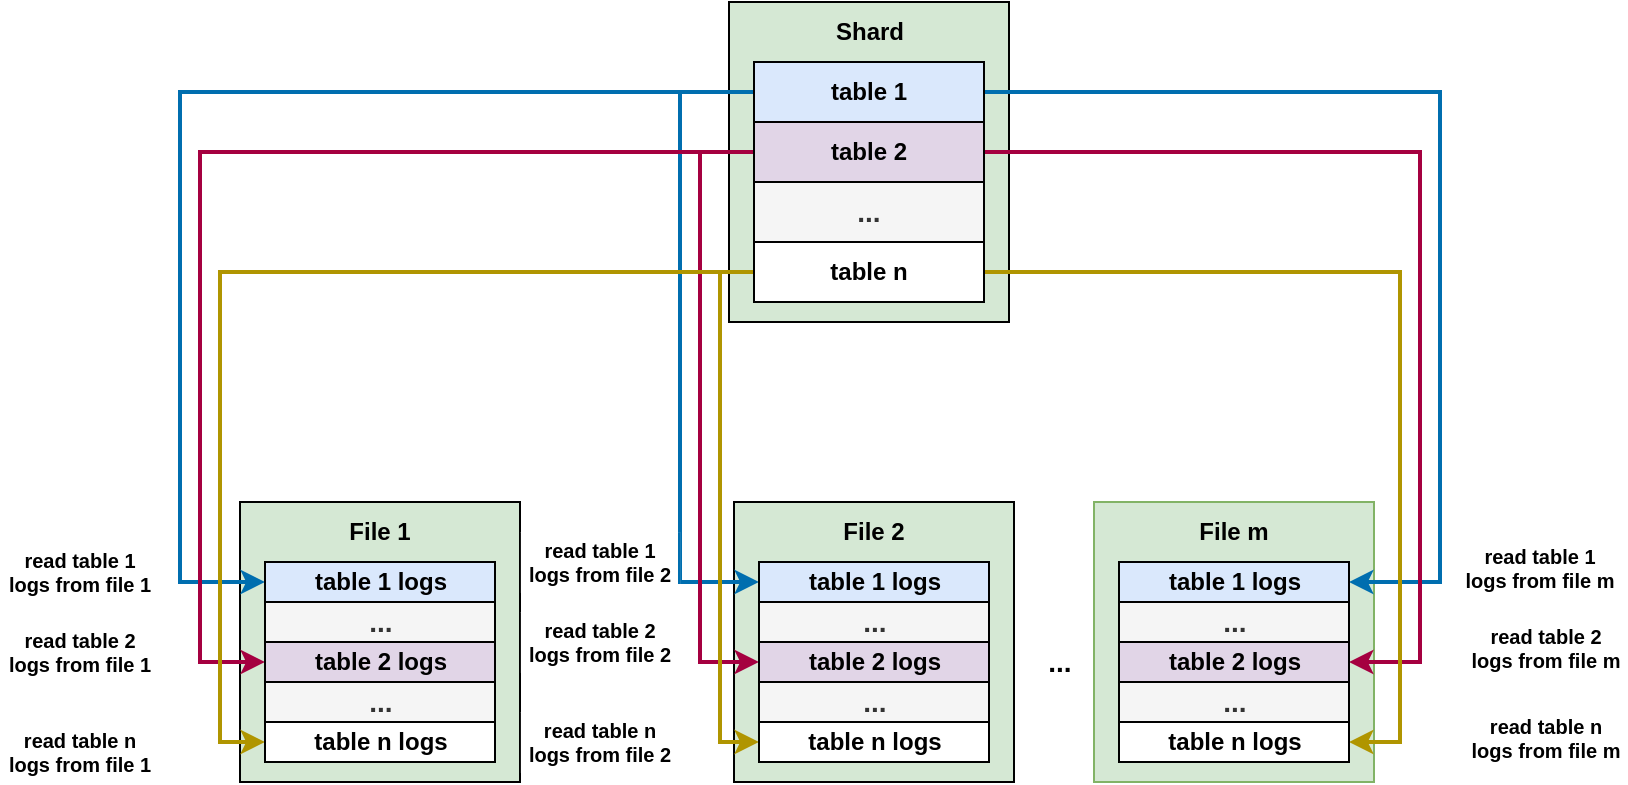 <mxfile version="21.6.5" type="github">
  <diagram name="第 1 页" id="K2gPLgGYFfyZ1PjBPnc_">
    <mxGraphModel dx="1224" dy="558" grid="1" gridSize="10" guides="1" tooltips="1" connect="1" arrows="1" fold="1" page="1" pageScale="1" pageWidth="827" pageHeight="1169" math="0" shadow="0">
      <root>
        <mxCell id="0" />
        <mxCell id="1" parent="0" />
        <mxCell id="d2luuPzeZMeKNCECwPl0-55" value="" style="rounded=0;whiteSpace=wrap;html=1;fillColor=#d5e8d4;strokeColor=#82B366;fontStyle=1" parent="1" vertex="1">
          <mxGeometry x="547" y="390" width="140" height="140" as="geometry" />
        </mxCell>
        <mxCell id="d2luuPzeZMeKNCECwPl0-56" value="" style="rounded=0;whiteSpace=wrap;html=1;fillColor=#d5e8d4;strokeColor=#000000;fontStyle=1" parent="1" vertex="1">
          <mxGeometry x="367" y="390" width="140" height="140" as="geometry" />
        </mxCell>
        <mxCell id="d2luuPzeZMeKNCECwPl0-57" value="" style="rounded=0;whiteSpace=wrap;html=1;fillColor=#d5e8d4;strokeColor=#000000;fontStyle=1" parent="1" vertex="1">
          <mxGeometry x="120" y="390" width="140" height="140" as="geometry" />
        </mxCell>
        <mxCell id="d2luuPzeZMeKNCECwPl0-61" value="" style="rounded=0;whiteSpace=wrap;html=1;fillColor=#d5e8d4;strokeColor=#000000;fontStyle=1" parent="1" vertex="1">
          <mxGeometry x="364.5" y="140" width="140" height="160" as="geometry" />
        </mxCell>
        <mxCell id="d2luuPzeZMeKNCECwPl0-89" style="edgeStyle=orthogonalEdgeStyle;rounded=0;orthogonalLoop=1;jettySize=auto;html=1;exitX=0;exitY=0.5;exitDx=0;exitDy=0;entryX=0;entryY=0.5;entryDx=0;entryDy=0;fontStyle=1;fillColor=#1ba1e2;strokeColor=#006EAF;strokeWidth=2;" parent="1" source="d2luuPzeZMeKNCECwPl0-62" target="d2luuPzeZMeKNCECwPl0-67" edge="1">
          <mxGeometry relative="1" as="geometry">
            <Array as="points">
              <mxPoint x="90" y="185" />
              <mxPoint x="90" y="430" />
            </Array>
          </mxGeometry>
        </mxCell>
        <mxCell id="d2luuPzeZMeKNCECwPl0-90" style="edgeStyle=orthogonalEdgeStyle;rounded=0;orthogonalLoop=1;jettySize=auto;html=1;exitX=0;exitY=0.5;exitDx=0;exitDy=0;entryX=0;entryY=0.5;entryDx=0;entryDy=0;fontStyle=1;fillColor=#1ba1e2;strokeColor=#006EAF;strokeWidth=2;" parent="1" source="d2luuPzeZMeKNCECwPl0-62" target="d2luuPzeZMeKNCECwPl0-72" edge="1">
          <mxGeometry relative="1" as="geometry">
            <Array as="points">
              <mxPoint x="340" y="185" />
              <mxPoint x="340" y="430" />
            </Array>
          </mxGeometry>
        </mxCell>
        <mxCell id="d2luuPzeZMeKNCECwPl0-96" style="edgeStyle=orthogonalEdgeStyle;rounded=0;orthogonalLoop=1;jettySize=auto;html=1;exitX=1;exitY=0.5;exitDx=0;exitDy=0;entryX=1;entryY=0.5;entryDx=0;entryDy=0;fontStyle=1;fillColor=#1ba1e2;strokeColor=#006EAF;strokeWidth=2;" parent="1" source="d2luuPzeZMeKNCECwPl0-62" target="d2luuPzeZMeKNCECwPl0-77" edge="1">
          <mxGeometry relative="1" as="geometry">
            <Array as="points">
              <mxPoint x="720" y="185" />
              <mxPoint x="720" y="430" />
            </Array>
          </mxGeometry>
        </mxCell>
        <mxCell id="d2luuPzeZMeKNCECwPl0-62" value="table 1" style="rounded=0;whiteSpace=wrap;html=1;fillColor=#dae8fc;strokeColor=#000000;fontStyle=1" parent="1" vertex="1">
          <mxGeometry x="377" y="170" width="115" height="30" as="geometry" />
        </mxCell>
        <mxCell id="d2luuPzeZMeKNCECwPl0-92" style="edgeStyle=orthogonalEdgeStyle;rounded=0;orthogonalLoop=1;jettySize=auto;html=1;exitX=0;exitY=0.5;exitDx=0;exitDy=0;entryX=0;entryY=0.5;entryDx=0;entryDy=0;fontStyle=1;fillColor=#d80073;strokeColor=#A50040;strokeWidth=2;" parent="1" source="d2luuPzeZMeKNCECwPl0-63" target="d2luuPzeZMeKNCECwPl0-74" edge="1">
          <mxGeometry relative="1" as="geometry">
            <Array as="points">
              <mxPoint x="350" y="215" />
              <mxPoint x="350" y="470" />
            </Array>
          </mxGeometry>
        </mxCell>
        <mxCell id="d2luuPzeZMeKNCECwPl0-93" style="edgeStyle=orthogonalEdgeStyle;rounded=0;orthogonalLoop=1;jettySize=auto;html=1;exitX=0;exitY=0.5;exitDx=0;exitDy=0;entryX=0;entryY=0.5;entryDx=0;entryDy=0;fontStyle=1;fillColor=#d80073;strokeColor=#A50040;strokeWidth=2;" parent="1" source="d2luuPzeZMeKNCECwPl0-63" target="d2luuPzeZMeKNCECwPl0-69" edge="1">
          <mxGeometry relative="1" as="geometry">
            <Array as="points">
              <mxPoint x="100" y="215" />
              <mxPoint x="100" y="470" />
            </Array>
          </mxGeometry>
        </mxCell>
        <mxCell id="d2luuPzeZMeKNCECwPl0-97" style="edgeStyle=orthogonalEdgeStyle;rounded=0;orthogonalLoop=1;jettySize=auto;html=1;exitX=1;exitY=0.5;exitDx=0;exitDy=0;entryX=1;entryY=0.5;entryDx=0;entryDy=0;fontStyle=1;fillColor=#d80073;strokeColor=#A50040;strokeWidth=2;" parent="1" source="d2luuPzeZMeKNCECwPl0-63" target="d2luuPzeZMeKNCECwPl0-79" edge="1">
          <mxGeometry relative="1" as="geometry">
            <Array as="points">
              <mxPoint x="710" y="215" />
              <mxPoint x="710" y="470" />
            </Array>
          </mxGeometry>
        </mxCell>
        <mxCell id="d2luuPzeZMeKNCECwPl0-63" value="table 2" style="rounded=0;whiteSpace=wrap;html=1;fillColor=#e1d5e7;strokeColor=#000000;fontStyle=1" parent="1" vertex="1">
          <mxGeometry x="377" y="200" width="115" height="30" as="geometry" />
        </mxCell>
        <mxCell id="d2luuPzeZMeKNCECwPl0-64" value="&lt;font style=&quot;font-size: 14px;&quot;&gt;&lt;span&gt;...&lt;/span&gt;&lt;/font&gt;" style="rounded=0;whiteSpace=wrap;html=1;fillColor=#f5f5f5;strokeColor=#000000;fontColor=#333333;fontStyle=1" parent="1" vertex="1">
          <mxGeometry x="377" y="230" width="115" height="30" as="geometry" />
        </mxCell>
        <mxCell id="d2luuPzeZMeKNCECwPl0-98" style="edgeStyle=orthogonalEdgeStyle;rounded=0;orthogonalLoop=1;jettySize=auto;html=1;exitX=1;exitY=0.5;exitDx=0;exitDy=0;entryX=1;entryY=0.5;entryDx=0;entryDy=0;fontStyle=1;fillColor=#e3c800;strokeColor=#B09500;strokeWidth=2;" parent="1" source="d2luuPzeZMeKNCECwPl0-65" target="d2luuPzeZMeKNCECwPl0-81" edge="1">
          <mxGeometry relative="1" as="geometry">
            <Array as="points">
              <mxPoint x="700" y="275" />
              <mxPoint x="700" y="510" />
            </Array>
          </mxGeometry>
        </mxCell>
        <mxCell id="d2luuPzeZMeKNCECwPl0-99" style="edgeStyle=orthogonalEdgeStyle;rounded=0;orthogonalLoop=1;jettySize=auto;html=1;exitX=0;exitY=0.5;exitDx=0;exitDy=0;entryX=0;entryY=0.5;entryDx=0;entryDy=0;fontStyle=1;fillColor=#e3c800;strokeColor=#B09500;strokeWidth=2;" parent="1" source="d2luuPzeZMeKNCECwPl0-65" target="d2luuPzeZMeKNCECwPl0-76" edge="1">
          <mxGeometry relative="1" as="geometry">
            <Array as="points">
              <mxPoint x="360" y="275" />
              <mxPoint x="360" y="510" />
            </Array>
          </mxGeometry>
        </mxCell>
        <mxCell id="d2luuPzeZMeKNCECwPl0-100" style="edgeStyle=orthogonalEdgeStyle;rounded=0;orthogonalLoop=1;jettySize=auto;html=1;exitX=0;exitY=0.5;exitDx=0;exitDy=0;entryX=0;entryY=0.5;entryDx=0;entryDy=0;fontStyle=1;fillColor=#e3c800;strokeColor=#B09500;strokeWidth=2;" parent="1" source="d2luuPzeZMeKNCECwPl0-65" target="d2luuPzeZMeKNCECwPl0-71" edge="1">
          <mxGeometry relative="1" as="geometry">
            <Array as="points">
              <mxPoint x="110" y="275" />
              <mxPoint x="110" y="510" />
            </Array>
          </mxGeometry>
        </mxCell>
        <mxCell id="d2luuPzeZMeKNCECwPl0-65" value="table n" style="rounded=0;whiteSpace=wrap;html=1;fontStyle=1;strokeColor=#000000;" parent="1" vertex="1">
          <mxGeometry x="377" y="260" width="115" height="30" as="geometry" />
        </mxCell>
        <mxCell id="d2luuPzeZMeKNCECwPl0-66" value="Shard" style="text;html=1;strokeColor=none;fillColor=none;align=center;verticalAlign=middle;whiteSpace=wrap;rounded=0;fontStyle=1" parent="1" vertex="1">
          <mxGeometry x="405" y="140" width="60" height="30" as="geometry" />
        </mxCell>
        <mxCell id="d2luuPzeZMeKNCECwPl0-67" value="table 1 logs" style="rounded=0;whiteSpace=wrap;html=1;fillColor=#dae8fc;strokeColor=#000000;fontStyle=1" parent="1" vertex="1">
          <mxGeometry x="132.5" y="420" width="115" height="20" as="geometry" />
        </mxCell>
        <mxCell id="d2luuPzeZMeKNCECwPl0-68" value="&lt;font style=&quot;font-size: 14px;&quot;&gt;&lt;span&gt;...&lt;/span&gt;&lt;/font&gt;" style="rounded=0;whiteSpace=wrap;html=1;fillColor=#f5f5f5;strokeColor=#000000;fontColor=#333333;fontStyle=1" parent="1" vertex="1">
          <mxGeometry x="132.5" y="440" width="115" height="20" as="geometry" />
        </mxCell>
        <mxCell id="d2luuPzeZMeKNCECwPl0-69" value="table 2 logs" style="rounded=0;whiteSpace=wrap;html=1;fillColor=#e1d5e7;strokeColor=#000000;fontStyle=1" parent="1" vertex="1">
          <mxGeometry x="132.5" y="460" width="115" height="20" as="geometry" />
        </mxCell>
        <mxCell id="d2luuPzeZMeKNCECwPl0-70" value="&lt;font style=&quot;font-size: 14px;&quot;&gt;&lt;span&gt;...&lt;/span&gt;&lt;/font&gt;" style="rounded=0;whiteSpace=wrap;html=1;fillColor=#f5f5f5;strokeColor=#000000;fontColor=#333333;fontStyle=1" parent="1" vertex="1">
          <mxGeometry x="132.5" y="480" width="115" height="20" as="geometry" />
        </mxCell>
        <mxCell id="d2luuPzeZMeKNCECwPl0-71" value="table n logs" style="rounded=0;whiteSpace=wrap;html=1;fontStyle=1;strokeColor=#000000;" parent="1" vertex="1">
          <mxGeometry x="132.5" y="500" width="115" height="20" as="geometry" />
        </mxCell>
        <mxCell id="d2luuPzeZMeKNCECwPl0-72" value="table 1 logs" style="rounded=0;whiteSpace=wrap;html=1;fillColor=#dae8fc;strokeColor=#000000;fontStyle=1" parent="1" vertex="1">
          <mxGeometry x="379.5" y="420" width="115" height="20" as="geometry" />
        </mxCell>
        <mxCell id="d2luuPzeZMeKNCECwPl0-73" value="&lt;font style=&quot;font-size: 14px;&quot;&gt;&lt;span&gt;...&lt;/span&gt;&lt;/font&gt;" style="rounded=0;whiteSpace=wrap;html=1;fillColor=#f5f5f5;strokeColor=#000000;fontColor=#333333;fontStyle=1" parent="1" vertex="1">
          <mxGeometry x="379.5" y="440" width="115" height="20" as="geometry" />
        </mxCell>
        <mxCell id="d2luuPzeZMeKNCECwPl0-74" value="table 2 logs" style="rounded=0;whiteSpace=wrap;html=1;fillColor=#e1d5e7;strokeColor=#000000;fontStyle=1" parent="1" vertex="1">
          <mxGeometry x="379.5" y="460" width="115" height="20" as="geometry" />
        </mxCell>
        <mxCell id="d2luuPzeZMeKNCECwPl0-75" value="&lt;font style=&quot;font-size: 14px;&quot;&gt;&lt;span&gt;...&lt;/span&gt;&lt;/font&gt;" style="rounded=0;whiteSpace=wrap;html=1;fillColor=#f5f5f5;strokeColor=#000000;fontColor=#333333;fontStyle=1" parent="1" vertex="1">
          <mxGeometry x="379.5" y="480" width="115" height="20" as="geometry" />
        </mxCell>
        <mxCell id="d2luuPzeZMeKNCECwPl0-76" value="table n logs" style="rounded=0;whiteSpace=wrap;html=1;fontStyle=1;strokeColor=#000000;" parent="1" vertex="1">
          <mxGeometry x="379.5" y="500" width="115" height="20" as="geometry" />
        </mxCell>
        <mxCell id="d2luuPzeZMeKNCECwPl0-77" value="table 1 logs" style="rounded=0;whiteSpace=wrap;html=1;fillColor=#dae8fc;strokeColor=#000000;fontStyle=1" parent="1" vertex="1">
          <mxGeometry x="559.5" y="420" width="115" height="20" as="geometry" />
        </mxCell>
        <mxCell id="d2luuPzeZMeKNCECwPl0-78" value="&lt;font style=&quot;font-size: 14px;&quot;&gt;&lt;span&gt;...&lt;/span&gt;&lt;/font&gt;" style="rounded=0;whiteSpace=wrap;html=1;fillColor=#f5f5f5;strokeColor=#000000;fontColor=#333333;fontStyle=1" parent="1" vertex="1">
          <mxGeometry x="559.5" y="440" width="115" height="20" as="geometry" />
        </mxCell>
        <mxCell id="d2luuPzeZMeKNCECwPl0-79" value="table 2 logs" style="rounded=0;whiteSpace=wrap;html=1;fillColor=#e1d5e7;strokeColor=#000000;fontStyle=1" parent="1" vertex="1">
          <mxGeometry x="559.5" y="460" width="115" height="20" as="geometry" />
        </mxCell>
        <mxCell id="d2luuPzeZMeKNCECwPl0-80" value="&lt;font style=&quot;font-size: 14px;&quot;&gt;&lt;span&gt;...&lt;/span&gt;&lt;/font&gt;" style="rounded=0;whiteSpace=wrap;html=1;fillColor=#f5f5f5;strokeColor=#000000;fontColor=#333333;fontStyle=1" parent="1" vertex="1">
          <mxGeometry x="559.5" y="480" width="115" height="20" as="geometry" />
        </mxCell>
        <mxCell id="d2luuPzeZMeKNCECwPl0-81" value="table n logs" style="rounded=0;whiteSpace=wrap;html=1;fontStyle=1;strokeColor=#000000;" parent="1" vertex="1">
          <mxGeometry x="559.5" y="500" width="115" height="20" as="geometry" />
        </mxCell>
        <mxCell id="d2luuPzeZMeKNCECwPl0-82" value="&lt;font style=&quot;font-size: 14px;&quot;&gt;&lt;span&gt;...&lt;/span&gt;&lt;br&gt;&lt;/font&gt;" style="text;html=1;strokeColor=none;fillColor=none;align=center;verticalAlign=middle;whiteSpace=wrap;rounded=0;fontStyle=1" parent="1" vertex="1">
          <mxGeometry x="499.5" y="455" width="60" height="30" as="geometry" />
        </mxCell>
        <mxCell id="d2luuPzeZMeKNCECwPl0-83" value="File 1" style="text;html=1;strokeColor=none;fillColor=none;align=center;verticalAlign=middle;whiteSpace=wrap;rounded=0;fontStyle=1" parent="1" vertex="1">
          <mxGeometry x="160" y="390" width="60" height="30" as="geometry" />
        </mxCell>
        <mxCell id="d2luuPzeZMeKNCECwPl0-84" value="File 2" style="text;html=1;strokeColor=none;fillColor=none;align=center;verticalAlign=middle;whiteSpace=wrap;rounded=0;fontStyle=1" parent="1" vertex="1">
          <mxGeometry x="407" y="390" width="60" height="30" as="geometry" />
        </mxCell>
        <mxCell id="d2luuPzeZMeKNCECwPl0-85" value="File m" style="text;html=1;strokeColor=none;fillColor=none;align=center;verticalAlign=middle;whiteSpace=wrap;rounded=0;fontStyle=1" parent="1" vertex="1">
          <mxGeometry x="587" y="390" width="60" height="30" as="geometry" />
        </mxCell>
        <mxCell id="d2luuPzeZMeKNCECwPl0-101" value="read table 1 logs from file 1" style="text;html=1;strokeColor=none;fillColor=none;align=center;verticalAlign=middle;whiteSpace=wrap;rounded=0;strokeWidth=0;fontSize=10;fontStyle=1" parent="1" vertex="1">
          <mxGeometry y="410" width="80" height="30" as="geometry" />
        </mxCell>
        <mxCell id="4_14VSanlR_bSvU5hZqL-1" value="read table 2 logs from file 1" style="text;html=1;strokeColor=none;fillColor=none;align=center;verticalAlign=middle;whiteSpace=wrap;rounded=0;strokeWidth=0;fontSize=10;fontStyle=1" parent="1" vertex="1">
          <mxGeometry y="450" width="80" height="30" as="geometry" />
        </mxCell>
        <mxCell id="4_14VSanlR_bSvU5hZqL-2" value="read table n logs from file 1" style="text;html=1;strokeColor=none;fillColor=none;align=center;verticalAlign=middle;whiteSpace=wrap;rounded=0;strokeWidth=0;fontSize=10;fontStyle=1" parent="1" vertex="1">
          <mxGeometry y="500" width="80" height="30" as="geometry" />
        </mxCell>
        <mxCell id="4_14VSanlR_bSvU5hZqL-3" value="read table 1 logs from file 2" style="text;html=1;strokeColor=#FFFFFF;fillColor=none;align=center;verticalAlign=middle;whiteSpace=wrap;rounded=0;strokeWidth=0;fontSize=10;fontStyle=1" parent="1" vertex="1">
          <mxGeometry x="260" y="405" width="80" height="30" as="geometry" />
        </mxCell>
        <mxCell id="4_14VSanlR_bSvU5hZqL-4" value="read table 2 logs from file 2" style="text;html=1;strokeColor=#FFFFFF;fillColor=none;align=center;verticalAlign=middle;whiteSpace=wrap;rounded=0;strokeWidth=0;fontSize=10;fontStyle=1" parent="1" vertex="1">
          <mxGeometry x="260" y="445" width="80" height="30" as="geometry" />
        </mxCell>
        <mxCell id="4_14VSanlR_bSvU5hZqL-5" value="read table n logs from file 2" style="text;html=1;strokeColor=#FFFFFF;fillColor=none;align=center;verticalAlign=middle;whiteSpace=wrap;rounded=0;strokeWidth=0;fontSize=10;fontStyle=1" parent="1" vertex="1">
          <mxGeometry x="260" y="495" width="80" height="30" as="geometry" />
        </mxCell>
        <mxCell id="4_14VSanlR_bSvU5hZqL-6" value="read table 1 logs from file m" style="text;html=1;strokeColor=none;fillColor=none;align=center;verticalAlign=middle;whiteSpace=wrap;rounded=0;strokeWidth=0;fontSize=10;fontStyle=1" parent="1" vertex="1">
          <mxGeometry x="730" y="407.5" width="80" height="30" as="geometry" />
        </mxCell>
        <mxCell id="4_14VSanlR_bSvU5hZqL-7" value="read table 2 logs from file m" style="text;html=1;strokeColor=none;fillColor=none;align=center;verticalAlign=middle;whiteSpace=wrap;rounded=0;strokeWidth=0;fontSize=10;fontStyle=1" parent="1" vertex="1">
          <mxGeometry x="733" y="447.5" width="80" height="30" as="geometry" />
        </mxCell>
        <mxCell id="4_14VSanlR_bSvU5hZqL-8" value="read table n logs from file m" style="text;html=1;strokeColor=none;fillColor=none;align=center;verticalAlign=middle;whiteSpace=wrap;rounded=0;strokeWidth=0;fontSize=10;fontStyle=1" parent="1" vertex="1">
          <mxGeometry x="733" y="492.5" width="80" height="30" as="geometry" />
        </mxCell>
      </root>
    </mxGraphModel>
  </diagram>
</mxfile>
